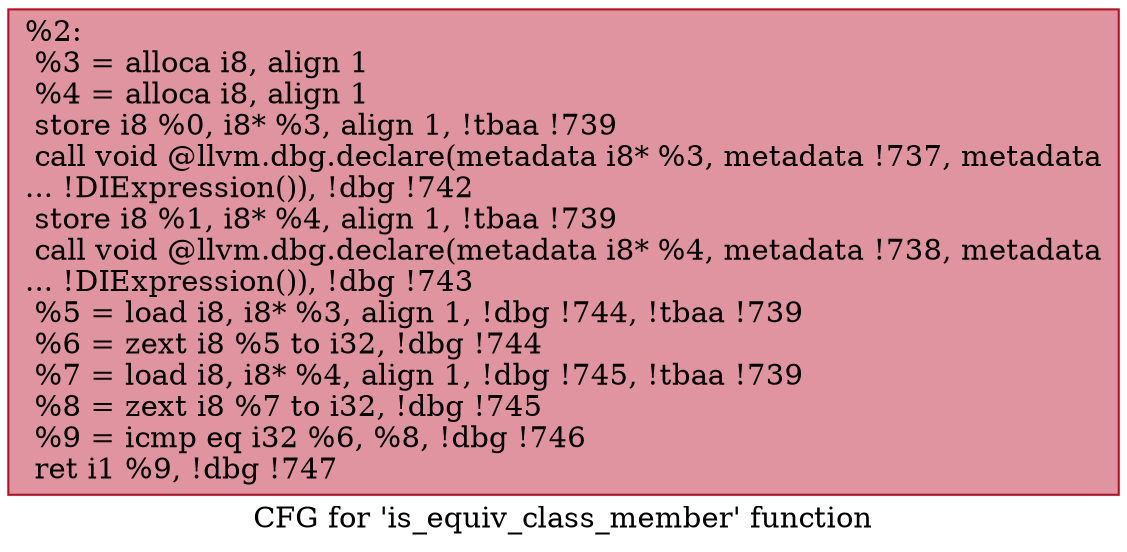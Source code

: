 digraph "CFG for 'is_equiv_class_member' function" {
	label="CFG for 'is_equiv_class_member' function";

	Node0x115e300 [shape=record,color="#b70d28ff", style=filled, fillcolor="#b70d2870",label="{%2:\l  %3 = alloca i8, align 1\l  %4 = alloca i8, align 1\l  store i8 %0, i8* %3, align 1, !tbaa !739\l  call void @llvm.dbg.declare(metadata i8* %3, metadata !737, metadata\l... !DIExpression()), !dbg !742\l  store i8 %1, i8* %4, align 1, !tbaa !739\l  call void @llvm.dbg.declare(metadata i8* %4, metadata !738, metadata\l... !DIExpression()), !dbg !743\l  %5 = load i8, i8* %3, align 1, !dbg !744, !tbaa !739\l  %6 = zext i8 %5 to i32, !dbg !744\l  %7 = load i8, i8* %4, align 1, !dbg !745, !tbaa !739\l  %8 = zext i8 %7 to i32, !dbg !745\l  %9 = icmp eq i32 %6, %8, !dbg !746\l  ret i1 %9, !dbg !747\l}"];
}
